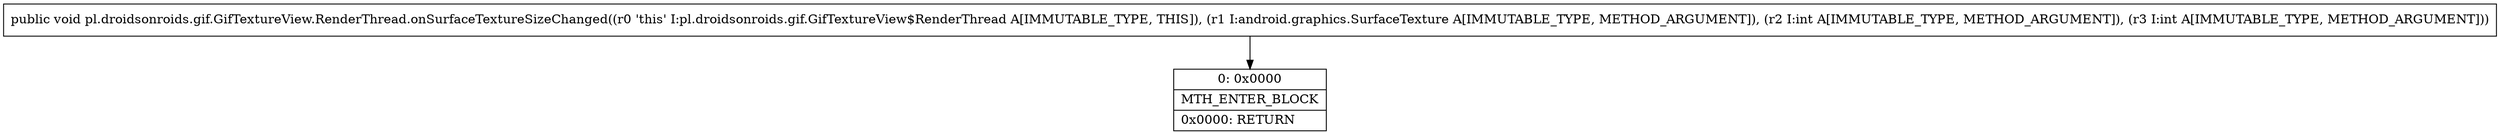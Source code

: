 digraph "CFG forpl.droidsonroids.gif.GifTextureView.RenderThread.onSurfaceTextureSizeChanged(Landroid\/graphics\/SurfaceTexture;II)V" {
Node_0 [shape=record,label="{0\:\ 0x0000|MTH_ENTER_BLOCK\l|0x0000: RETURN   \l}"];
MethodNode[shape=record,label="{public void pl.droidsonroids.gif.GifTextureView.RenderThread.onSurfaceTextureSizeChanged((r0 'this' I:pl.droidsonroids.gif.GifTextureView$RenderThread A[IMMUTABLE_TYPE, THIS]), (r1 I:android.graphics.SurfaceTexture A[IMMUTABLE_TYPE, METHOD_ARGUMENT]), (r2 I:int A[IMMUTABLE_TYPE, METHOD_ARGUMENT]), (r3 I:int A[IMMUTABLE_TYPE, METHOD_ARGUMENT])) }"];
MethodNode -> Node_0;
}

